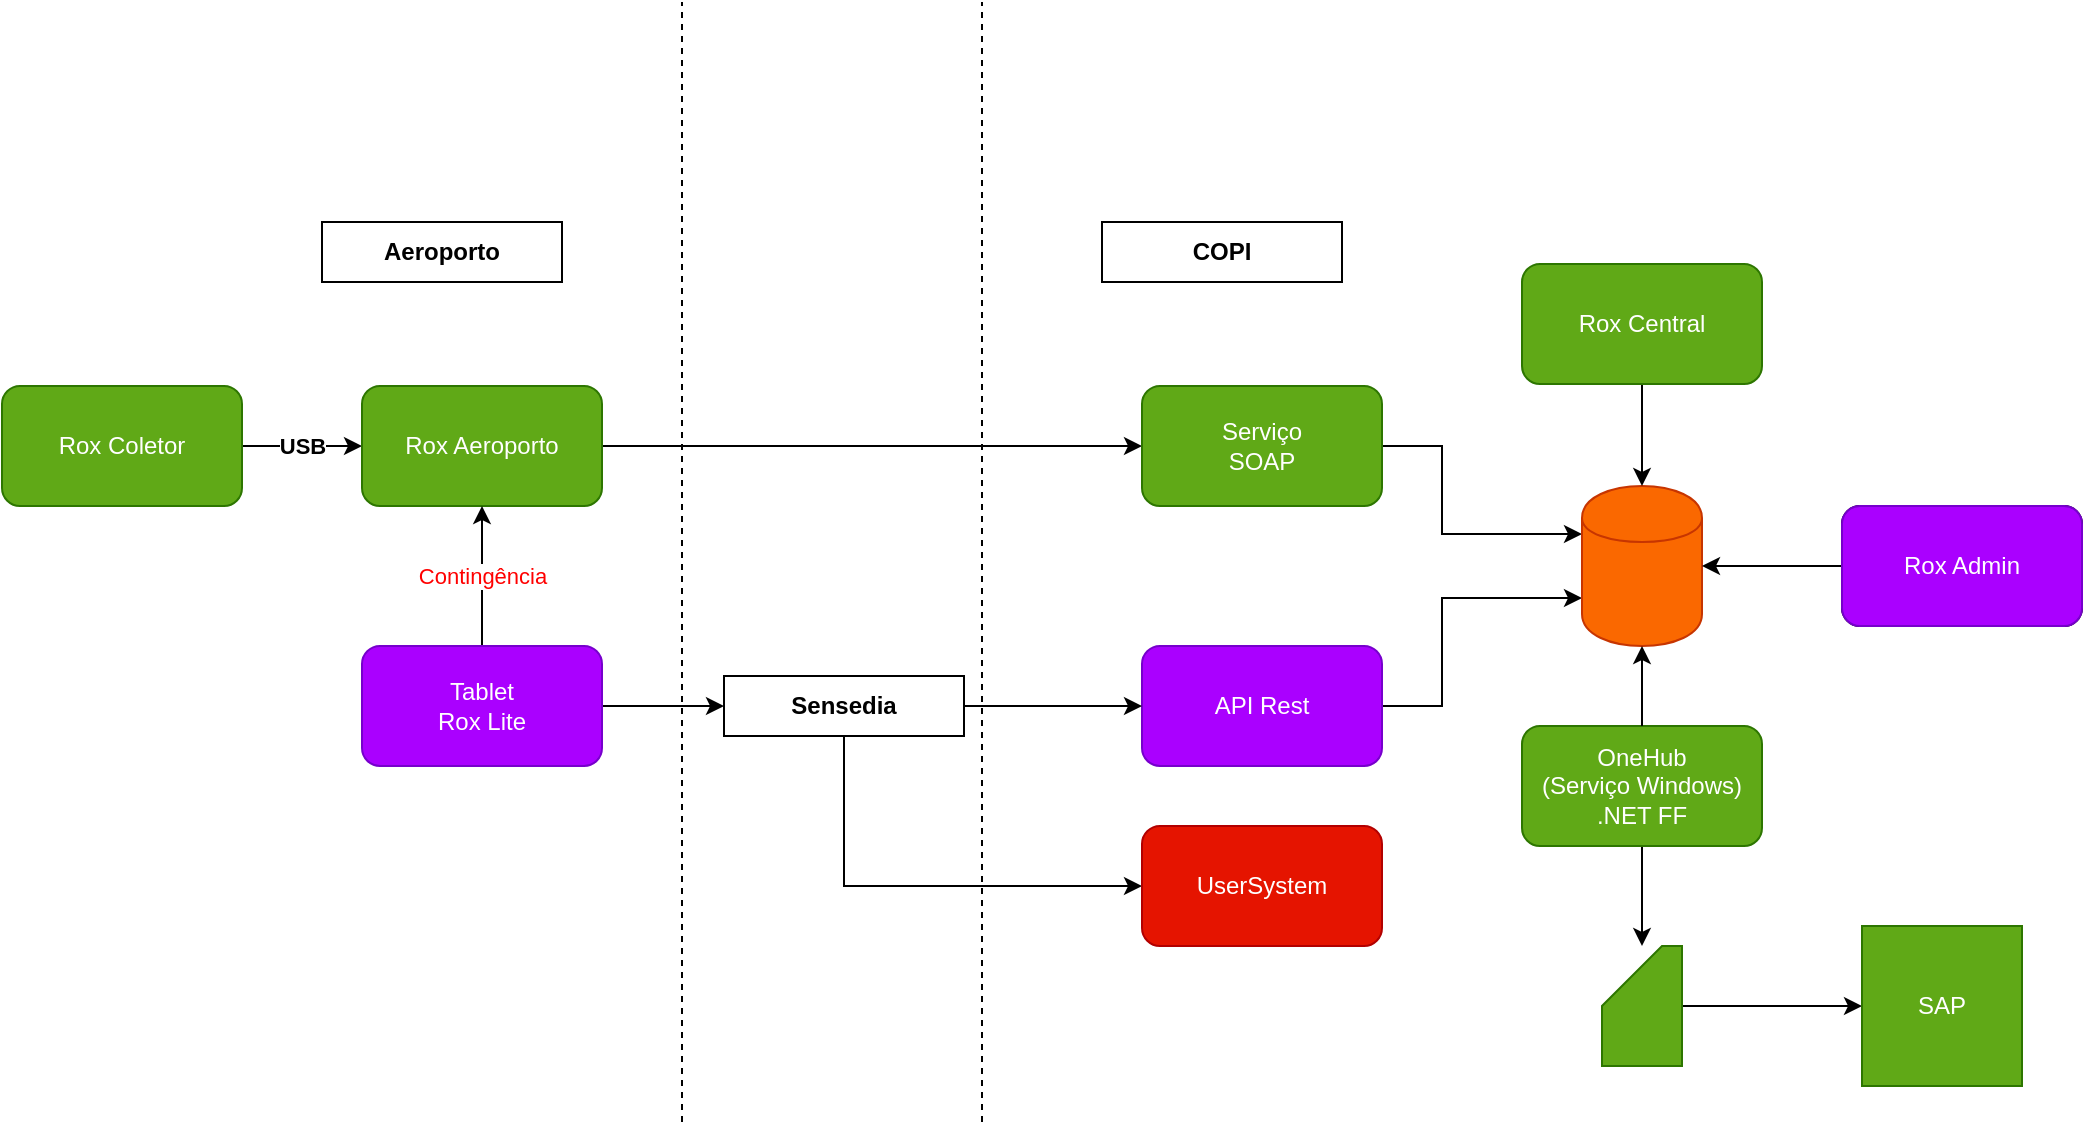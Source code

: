 <mxfile version="12.8.5" type="github" pages="4">
  <diagram id="HBN-gLy4DGY5trg6NG9f" name="COPI">
    <mxGraphModel dx="1108" dy="482" grid="1" gridSize="10" guides="1" tooltips="1" connect="1" arrows="1" fold="1" page="1" pageScale="1" pageWidth="827" pageHeight="1169" math="0" shadow="0">
      <root>
        <mxCell id="0" />
        <mxCell id="1" parent="0" />
        <mxCell id="v2nDp1qGAFyS5jZNKSWQ-3" value="USB" style="edgeStyle=orthogonalEdgeStyle;rounded=0;orthogonalLoop=1;jettySize=auto;html=1;entryX=0;entryY=0.5;entryDx=0;entryDy=0;fontStyle=1" parent="1" source="v2nDp1qGAFyS5jZNKSWQ-1" target="v2nDp1qGAFyS5jZNKSWQ-2" edge="1">
          <mxGeometry relative="1" as="geometry" />
        </mxCell>
        <mxCell id="v2nDp1qGAFyS5jZNKSWQ-1" value="Rox Coletor" style="rounded=1;whiteSpace=wrap;html=1;fillColor=#60a917;strokeColor=#2D7600;fontColor=#ffffff;" parent="1" vertex="1">
          <mxGeometry y="192" width="120" height="60" as="geometry" />
        </mxCell>
        <mxCell id="v2nDp1qGAFyS5jZNKSWQ-9" value="" style="edgeStyle=orthogonalEdgeStyle;rounded=0;orthogonalLoop=1;jettySize=auto;html=1;" parent="1" source="v2nDp1qGAFyS5jZNKSWQ-2" target="v2nDp1qGAFyS5jZNKSWQ-8" edge="1">
          <mxGeometry relative="1" as="geometry" />
        </mxCell>
        <mxCell id="v2nDp1qGAFyS5jZNKSWQ-2" value="Rox Aeroporto" style="rounded=1;whiteSpace=wrap;html=1;fillColor=#60a917;strokeColor=#2D7600;fontColor=#ffffff;" parent="1" vertex="1">
          <mxGeometry x="180" y="192" width="120" height="60" as="geometry" />
        </mxCell>
        <mxCell id="v2nDp1qGAFyS5jZNKSWQ-11" style="edgeStyle=orthogonalEdgeStyle;rounded=0;orthogonalLoop=1;jettySize=auto;html=1;entryX=0;entryY=0.3;entryDx=0;entryDy=0;" parent="1" source="v2nDp1qGAFyS5jZNKSWQ-8" target="v2nDp1qGAFyS5jZNKSWQ-10" edge="1">
          <mxGeometry relative="1" as="geometry">
            <Array as="points">
              <mxPoint x="720" y="222" />
              <mxPoint x="720" y="266" />
            </Array>
          </mxGeometry>
        </mxCell>
        <mxCell id="v2nDp1qGAFyS5jZNKSWQ-8" value="Serviço&lt;br&gt;SOAP" style="rounded=1;whiteSpace=wrap;html=1;fillColor=#60a917;strokeColor=#2D7600;fontColor=#ffffff;" parent="1" vertex="1">
          <mxGeometry x="570" y="192" width="120" height="60" as="geometry" />
        </mxCell>
        <mxCell id="v2nDp1qGAFyS5jZNKSWQ-5" value="&lt;font color=&quot;#ff0000&quot;&gt;Contingência&lt;/font&gt;" style="edgeStyle=orthogonalEdgeStyle;rounded=0;orthogonalLoop=1;jettySize=auto;html=1;entryX=0.5;entryY=1;entryDx=0;entryDy=0;exitX=0.5;exitY=0;exitDx=0;exitDy=0;" parent="1" source="y1wxd6aXt31F7q9Q3xNm-4" target="v2nDp1qGAFyS5jZNKSWQ-2" edge="1">
          <mxGeometry relative="1" as="geometry">
            <mxPoint x="130.067" y="322" as="sourcePoint" />
          </mxGeometry>
        </mxCell>
        <mxCell id="v2nDp1qGAFyS5jZNKSWQ-12" style="edgeStyle=orthogonalEdgeStyle;rounded=0;orthogonalLoop=1;jettySize=auto;html=1;entryX=0;entryY=0.7;entryDx=0;entryDy=0;" parent="1" source="v2nDp1qGAFyS5jZNKSWQ-6" target="v2nDp1qGAFyS5jZNKSWQ-10" edge="1">
          <mxGeometry relative="1" as="geometry">
            <Array as="points">
              <mxPoint x="720" y="352" />
              <mxPoint x="720" y="298" />
            </Array>
          </mxGeometry>
        </mxCell>
        <mxCell id="v2nDp1qGAFyS5jZNKSWQ-6" value="API Rest" style="rounded=1;whiteSpace=wrap;html=1;fillColor=#aa00ff;strokeColor=#7700CC;fontColor=#ffffff;" parent="1" vertex="1">
          <mxGeometry x="570" y="322" width="120" height="60" as="geometry" />
        </mxCell>
        <mxCell id="v2nDp1qGAFyS5jZNKSWQ-10" value="" style="shape=cylinder;whiteSpace=wrap;html=1;boundedLbl=1;backgroundOutline=1;fillColor=#fa6800;strokeColor=#C73500;fontColor=#ffffff;" parent="1" vertex="1">
          <mxGeometry x="790" y="242" width="60" height="80" as="geometry" />
        </mxCell>
        <mxCell id="v2nDp1qGAFyS5jZNKSWQ-13" value="" style="endArrow=none;dashed=1;html=1;" parent="1" edge="1">
          <mxGeometry width="50" height="50" relative="1" as="geometry">
            <mxPoint x="340" y="560" as="sourcePoint" />
            <mxPoint x="340" as="targetPoint" />
          </mxGeometry>
        </mxCell>
        <mxCell id="v2nDp1qGAFyS5jZNKSWQ-15" style="edgeStyle=orthogonalEdgeStyle;rounded=0;orthogonalLoop=1;jettySize=auto;html=1;entryX=0.5;entryY=0;entryDx=0;entryDy=0;" parent="1" source="v2nDp1qGAFyS5jZNKSWQ-14" target="v2nDp1qGAFyS5jZNKSWQ-10" edge="1">
          <mxGeometry relative="1" as="geometry" />
        </mxCell>
        <mxCell id="v2nDp1qGAFyS5jZNKSWQ-14" value="Rox Central" style="rounded=1;whiteSpace=wrap;html=1;fillColor=#60a917;strokeColor=#2D7600;fontColor=#ffffff;" parent="1" vertex="1">
          <mxGeometry x="760" y="131" width="120" height="60" as="geometry" />
        </mxCell>
        <mxCell id="v2nDp1qGAFyS5jZNKSWQ-17" style="edgeStyle=orthogonalEdgeStyle;rounded=0;orthogonalLoop=1;jettySize=auto;html=1;entryX=1;entryY=0.5;entryDx=0;entryDy=0;" parent="1" source="v2nDp1qGAFyS5jZNKSWQ-16" target="v2nDp1qGAFyS5jZNKSWQ-10" edge="1">
          <mxGeometry relative="1" as="geometry" />
        </mxCell>
        <mxCell id="v2nDp1qGAFyS5jZNKSWQ-16" value="Rox Admin" style="rounded=1;whiteSpace=wrap;html=1;" parent="1" vertex="1">
          <mxGeometry x="920" y="252" width="120" height="60" as="geometry" />
        </mxCell>
        <mxCell id="v2nDp1qGAFyS5jZNKSWQ-21" style="edgeStyle=orthogonalEdgeStyle;rounded=0;orthogonalLoop=1;jettySize=auto;html=1;" parent="1" source="v2nDp1qGAFyS5jZNKSWQ-18" target="v2nDp1qGAFyS5jZNKSWQ-20" edge="1">
          <mxGeometry relative="1" as="geometry" />
        </mxCell>
        <mxCell id="v2nDp1qGAFyS5jZNKSWQ-18" value="OneHub&lt;br&gt;(Serviço Windows)&lt;br&gt;.NET FF" style="rounded=1;whiteSpace=wrap;html=1;fillColor=#60a917;strokeColor=#2D7600;fontColor=#ffffff;" parent="1" vertex="1">
          <mxGeometry x="760" y="362" width="120" height="60" as="geometry" />
        </mxCell>
        <mxCell id="v2nDp1qGAFyS5jZNKSWQ-19" value="" style="endArrow=classic;html=1;exitX=0.5;exitY=0;exitDx=0;exitDy=0;" parent="1" source="v2nDp1qGAFyS5jZNKSWQ-18" target="v2nDp1qGAFyS5jZNKSWQ-10" edge="1">
          <mxGeometry width="50" height="50" relative="1" as="geometry">
            <mxPoint x="720" y="312" as="sourcePoint" />
            <mxPoint x="770" y="262" as="targetPoint" />
          </mxGeometry>
        </mxCell>
        <mxCell id="v2nDp1qGAFyS5jZNKSWQ-23" style="edgeStyle=orthogonalEdgeStyle;rounded=0;orthogonalLoop=1;jettySize=auto;html=1;entryX=0;entryY=0.5;entryDx=0;entryDy=0;" parent="1" source="v2nDp1qGAFyS5jZNKSWQ-20" target="v2nDp1qGAFyS5jZNKSWQ-22" edge="1">
          <mxGeometry relative="1" as="geometry" />
        </mxCell>
        <mxCell id="v2nDp1qGAFyS5jZNKSWQ-20" value="" style="shape=card;whiteSpace=wrap;html=1;fillColor=#60a917;strokeColor=#2D7600;fontColor=#ffffff;" parent="1" vertex="1">
          <mxGeometry x="800" y="472" width="40" height="60" as="geometry" />
        </mxCell>
        <mxCell id="v2nDp1qGAFyS5jZNKSWQ-22" value="SAP" style="whiteSpace=wrap;html=1;aspect=fixed;fillColor=#60a917;strokeColor=#2D7600;fontColor=#ffffff;" parent="1" vertex="1">
          <mxGeometry x="930" y="462" width="80" height="80" as="geometry" />
        </mxCell>
        <mxCell id="v2nDp1qGAFyS5jZNKSWQ-24" value="Rox Admin" style="rounded=1;whiteSpace=wrap;html=1;fillColor=#aa00ff;strokeColor=#7700CC;fontColor=#ffffff;" parent="1" vertex="1">
          <mxGeometry x="920" y="252" width="120" height="60" as="geometry" />
        </mxCell>
        <mxCell id="y1wxd6aXt31F7q9Q3xNm-2" value="COPI" style="rounded=0;whiteSpace=wrap;html=1;fontStyle=1" vertex="1" parent="1">
          <mxGeometry x="550" y="110" width="120" height="30" as="geometry" />
        </mxCell>
        <mxCell id="y1wxd6aXt31F7q9Q3xNm-3" value="Aeroporto" style="rounded=0;whiteSpace=wrap;html=1;fontStyle=1" vertex="1" parent="1">
          <mxGeometry x="160" y="110" width="120" height="30" as="geometry" />
        </mxCell>
        <mxCell id="y1wxd6aXt31F7q9Q3xNm-11" style="edgeStyle=orthogonalEdgeStyle;rounded=0;orthogonalLoop=1;jettySize=auto;html=1;" edge="1" parent="1" source="y1wxd6aXt31F7q9Q3xNm-4" target="y1wxd6aXt31F7q9Q3xNm-10">
          <mxGeometry relative="1" as="geometry" />
        </mxCell>
        <mxCell id="y1wxd6aXt31F7q9Q3xNm-4" value="Tablet&lt;br&gt;Rox Lite" style="rounded=1;whiteSpace=wrap;html=1;fillColor=#aa00ff;strokeColor=#7700CC;fontColor=#ffffff;" vertex="1" parent="1">
          <mxGeometry x="180" y="322" width="120" height="60" as="geometry" />
        </mxCell>
        <mxCell id="y1wxd6aXt31F7q9Q3xNm-9" value="" style="endArrow=none;dashed=1;html=1;" edge="1" parent="1">
          <mxGeometry width="50" height="50" relative="1" as="geometry">
            <mxPoint x="490" y="560" as="sourcePoint" />
            <mxPoint x="490" as="targetPoint" />
          </mxGeometry>
        </mxCell>
        <mxCell id="y1wxd6aXt31F7q9Q3xNm-12" style="edgeStyle=orthogonalEdgeStyle;rounded=0;orthogonalLoop=1;jettySize=auto;html=1;entryX=0;entryY=0.5;entryDx=0;entryDy=0;" edge="1" parent="1" source="y1wxd6aXt31F7q9Q3xNm-10" target="v2nDp1qGAFyS5jZNKSWQ-6">
          <mxGeometry relative="1" as="geometry" />
        </mxCell>
        <mxCell id="y1wxd6aXt31F7q9Q3xNm-14" style="edgeStyle=orthogonalEdgeStyle;rounded=0;orthogonalLoop=1;jettySize=auto;html=1;entryX=0;entryY=0.5;entryDx=0;entryDy=0;" edge="1" parent="1" source="y1wxd6aXt31F7q9Q3xNm-10" target="y1wxd6aXt31F7q9Q3xNm-13">
          <mxGeometry relative="1" as="geometry">
            <Array as="points">
              <mxPoint x="421" y="442" />
            </Array>
          </mxGeometry>
        </mxCell>
        <mxCell id="y1wxd6aXt31F7q9Q3xNm-10" value="Sensedia" style="rounded=0;whiteSpace=wrap;html=1;fontStyle=1" vertex="1" parent="1">
          <mxGeometry x="361" y="337" width="120" height="30" as="geometry" />
        </mxCell>
        <mxCell id="y1wxd6aXt31F7q9Q3xNm-13" value="UserSystem" style="rounded=1;whiteSpace=wrap;html=1;fillColor=#e51400;strokeColor=#B20000;fontColor=#ffffff;" vertex="1" parent="1">
          <mxGeometry x="570" y="412" width="120" height="60" as="geometry" />
        </mxCell>
      </root>
    </mxGraphModel>
  </diagram>
  <diagram id="IwQM_FUNT7c5y4yHUYGq" name="CLOUD">
    <mxGraphModel dx="1477" dy="643" grid="1" gridSize="10" guides="1" tooltips="1" connect="1" arrows="1" fold="1" page="1" pageScale="1" pageWidth="827" pageHeight="1169" math="0" shadow="0">
      <root>
        <mxCell id="tuHnQVB9gb893S6giRtR-0" />
        <mxCell id="tuHnQVB9gb893S6giRtR-1" parent="tuHnQVB9gb893S6giRtR-0" />
        <mxCell id="_k9G54wZYiWm9NZnMrjr-6" value="" style="edgeStyle=orthogonalEdgeStyle;rounded=0;orthogonalLoop=1;jettySize=auto;html=1;" edge="1" parent="tuHnQVB9gb893S6giRtR-1" source="_k9G54wZYiWm9NZnMrjr-0" target="_k9G54wZYiWm9NZnMrjr-3">
          <mxGeometry relative="1" as="geometry" />
        </mxCell>
        <mxCell id="_k9G54wZYiWm9NZnMrjr-0" value="Sensedia" style="rounded=0;whiteSpace=wrap;html=1;rotation=-90;fillColor=#aa00ff;strokeColor=#7700CC;fontColor=#ffffff;" vertex="1" parent="tuHnQVB9gb893S6giRtR-1">
          <mxGeometry x="6" y="230.38" width="232.5" height="60" as="geometry" />
        </mxCell>
        <mxCell id="_k9G54wZYiWm9NZnMrjr-22" style="edgeStyle=orthogonalEdgeStyle;rounded=0;orthogonalLoop=1;jettySize=auto;html=1;entryX=0;entryY=0.5;entryDx=0;entryDy=0;" edge="1" parent="tuHnQVB9gb893S6giRtR-1" source="_k9G54wZYiWm9NZnMrjr-3" target="_k9G54wZYiWm9NZnMrjr-9">
          <mxGeometry relative="1" as="geometry" />
        </mxCell>
        <mxCell id="_k9G54wZYiWm9NZnMrjr-23" style="edgeStyle=orthogonalEdgeStyle;rounded=0;orthogonalLoop=1;jettySize=auto;html=1;" edge="1" parent="tuHnQVB9gb893S6giRtR-1" source="_k9G54wZYiWm9NZnMrjr-3" target="_k9G54wZYiWm9NZnMrjr-11">
          <mxGeometry relative="1" as="geometry" />
        </mxCell>
        <mxCell id="_k9G54wZYiWm9NZnMrjr-24" style="edgeStyle=orthogonalEdgeStyle;rounded=0;orthogonalLoop=1;jettySize=auto;html=1;exitX=0.5;exitY=1;exitDx=0;exitDy=0;" edge="1" parent="tuHnQVB9gb893S6giRtR-1" source="_k9G54wZYiWm9NZnMrjr-3" target="_k9G54wZYiWm9NZnMrjr-7">
          <mxGeometry relative="1" as="geometry" />
        </mxCell>
        <mxCell id="_k9G54wZYiWm9NZnMrjr-25" style="edgeStyle=orthogonalEdgeStyle;rounded=0;orthogonalLoop=1;jettySize=auto;html=1;" edge="1" parent="tuHnQVB9gb893S6giRtR-1" source="_k9G54wZYiWm9NZnMrjr-3" target="_k9G54wZYiWm9NZnMrjr-13">
          <mxGeometry relative="1" as="geometry" />
        </mxCell>
        <mxCell id="_k9G54wZYiWm9NZnMrjr-3" value="Frontdoor" style="rounded=0;whiteSpace=wrap;html=1;rotation=-90;fillColor=#0050ef;strokeColor=#001DBC;fontColor=#ffffff;" vertex="1" parent="tuHnQVB9gb893S6giRtR-1">
          <mxGeometry x="59.13" y="230.38" width="356.25" height="60" as="geometry" />
        </mxCell>
        <mxCell id="_k9G54wZYiWm9NZnMrjr-16" style="edgeStyle=orthogonalEdgeStyle;rounded=0;orthogonalLoop=1;jettySize=auto;html=1;" edge="1" parent="tuHnQVB9gb893S6giRtR-1" source="_k9G54wZYiWm9NZnMrjr-7" target="_k9G54wZYiWm9NZnMrjr-15">
          <mxGeometry relative="1" as="geometry" />
        </mxCell>
        <mxCell id="_k9G54wZYiWm9NZnMrjr-7" value="Rox SOAP&lt;br&gt;&lt;br&gt;.NET FF" style="rounded=1;whiteSpace=wrap;html=1;fillColor=#60a917;strokeColor=#2D7600;fontColor=#ffffff;" vertex="1" parent="tuHnQVB9gb893S6giRtR-1">
          <mxGeometry x="347.25" y="80" width="120" height="60" as="geometry" />
        </mxCell>
        <mxCell id="_k9G54wZYiWm9NZnMrjr-8" value="Web APP" style="text;html=1;strokeColor=none;fillColor=none;align=center;verticalAlign=middle;whiteSpace=wrap;rounded=0;" vertex="1" parent="tuHnQVB9gb893S6giRtR-1">
          <mxGeometry x="347.25" y="60" width="70" height="20" as="geometry" />
        </mxCell>
        <mxCell id="_k9G54wZYiWm9NZnMrjr-17" style="edgeStyle=orthogonalEdgeStyle;rounded=0;orthogonalLoop=1;jettySize=auto;html=1;entryX=0;entryY=0.3;entryDx=0;entryDy=0;" edge="1" parent="tuHnQVB9gb893S6giRtR-1" source="_k9G54wZYiWm9NZnMrjr-9" target="_k9G54wZYiWm9NZnMrjr-15">
          <mxGeometry relative="1" as="geometry" />
        </mxCell>
        <mxCell id="_k9G54wZYiWm9NZnMrjr-9" value="Rox API Rest&lt;br&gt;&lt;br&gt;.NET Core" style="rounded=1;whiteSpace=wrap;html=1;fillColor=#aa00ff;strokeColor=#7700CC;fontColor=#ffffff;" vertex="1" parent="tuHnQVB9gb893S6giRtR-1">
          <mxGeometry x="347.25" y="180" width="120" height="60" as="geometry" />
        </mxCell>
        <mxCell id="_k9G54wZYiWm9NZnMrjr-10" value="Web APP" style="text;html=1;strokeColor=none;fillColor=none;align=center;verticalAlign=middle;whiteSpace=wrap;rounded=0;" vertex="1" parent="tuHnQVB9gb893S6giRtR-1">
          <mxGeometry x="347.25" y="160" width="70" height="20" as="geometry" />
        </mxCell>
        <mxCell id="_k9G54wZYiWm9NZnMrjr-18" style="edgeStyle=orthogonalEdgeStyle;rounded=0;orthogonalLoop=1;jettySize=auto;html=1;entryX=0;entryY=0.7;entryDx=0;entryDy=0;" edge="1" parent="tuHnQVB9gb893S6giRtR-1" source="_k9G54wZYiWm9NZnMrjr-11" target="_k9G54wZYiWm9NZnMrjr-15">
          <mxGeometry relative="1" as="geometry" />
        </mxCell>
        <mxCell id="_k9G54wZYiWm9NZnMrjr-11" value="Rox Central Site&lt;br&gt;&lt;br&gt;.NET FF" style="rounded=1;whiteSpace=wrap;html=1;fillColor=#60a917;strokeColor=#2D7600;fontColor=#ffffff;" vertex="1" parent="tuHnQVB9gb893S6giRtR-1">
          <mxGeometry x="347.25" y="280" width="120" height="60" as="geometry" />
        </mxCell>
        <mxCell id="_k9G54wZYiWm9NZnMrjr-12" value="Web APP" style="text;html=1;strokeColor=none;fillColor=none;align=center;verticalAlign=middle;whiteSpace=wrap;rounded=0;" vertex="1" parent="tuHnQVB9gb893S6giRtR-1">
          <mxGeometry x="347.25" y="260" width="70" height="20" as="geometry" />
        </mxCell>
        <mxCell id="_k9G54wZYiWm9NZnMrjr-19" style="edgeStyle=orthogonalEdgeStyle;rounded=0;orthogonalLoop=1;jettySize=auto;html=1;entryX=0.5;entryY=1;entryDx=0;entryDy=0;" edge="1" parent="tuHnQVB9gb893S6giRtR-1" source="_k9G54wZYiWm9NZnMrjr-13" target="_k9G54wZYiWm9NZnMrjr-15">
          <mxGeometry relative="1" as="geometry" />
        </mxCell>
        <mxCell id="_k9G54wZYiWm9NZnMrjr-13" value="Rox Lite Site&lt;br&gt;&lt;br&gt;.NET Core" style="rounded=1;whiteSpace=wrap;html=1;fillColor=#aa00ff;strokeColor=#7700CC;fontColor=#ffffff;" vertex="1" parent="tuHnQVB9gb893S6giRtR-1">
          <mxGeometry x="347.25" y="380" width="120" height="60" as="geometry" />
        </mxCell>
        <mxCell id="_k9G54wZYiWm9NZnMrjr-14" value="Web APP" style="text;html=1;strokeColor=none;fillColor=none;align=center;verticalAlign=middle;whiteSpace=wrap;rounded=0;" vertex="1" parent="tuHnQVB9gb893S6giRtR-1">
          <mxGeometry x="347.25" y="360" width="70" height="20" as="geometry" />
        </mxCell>
        <mxCell id="_k9G54wZYiWm9NZnMrjr-15" value="ROX&lt;br&gt;SQL&lt;br&gt;2008" style="shape=cylinder;whiteSpace=wrap;html=1;boundedLbl=1;backgroundOutline=1;fillColor=#60a917;strokeColor=#2D7600;fontColor=#ffffff;" vertex="1" parent="tuHnQVB9gb893S6giRtR-1">
          <mxGeometry x="577.25" y="220" width="60" height="80" as="geometry" />
        </mxCell>
        <mxCell id="_k9G54wZYiWm9NZnMrjr-28" style="edgeStyle=orthogonalEdgeStyle;rounded=0;orthogonalLoop=1;jettySize=auto;html=1;entryX=0.85;entryY=0.05;entryDx=0;entryDy=0;entryPerimeter=0;" edge="1" parent="tuHnQVB9gb893S6giRtR-1" source="_k9G54wZYiWm9NZnMrjr-26" target="_k9G54wZYiWm9NZnMrjr-15">
          <mxGeometry relative="1" as="geometry" />
        </mxCell>
        <mxCell id="_k9G54wZYiWm9NZnMrjr-31" value="MAP" style="edgeStyle=orthogonalEdgeStyle;rounded=0;orthogonalLoop=1;jettySize=auto;html=1;entryX=1;entryY=0.5;entryDx=0;entryDy=0;exitX=1;exitY=0.5;exitDx=0;exitDy=0;" edge="1" parent="tuHnQVB9gb893S6giRtR-1" source="_k9G54wZYiWm9NZnMrjr-26" target="_k9G54wZYiWm9NZnMrjr-29">
          <mxGeometry relative="1" as="geometry" />
        </mxCell>
        <mxCell id="_k9G54wZYiWm9NZnMrjr-26" value="OneHub&lt;br&gt;&lt;br&gt;.NET FF" style="rounded=1;whiteSpace=wrap;html=1;fillColor=#60a917;strokeColor=#2D7600;fontColor=#ffffff;" vertex="1" parent="tuHnQVB9gb893S6giRtR-1">
          <mxGeometry x="666" y="80" width="120" height="60" as="geometry" />
        </mxCell>
        <mxCell id="_k9G54wZYiWm9NZnMrjr-27" value="VM W. Core ou Az. Actions" style="text;html=1;strokeColor=none;fillColor=none;align=center;verticalAlign=middle;whiteSpace=wrap;rounded=0;" vertex="1" parent="tuHnQVB9gb893S6giRtR-1">
          <mxGeometry x="651" y="60" width="150" height="20" as="geometry" />
        </mxCell>
        <mxCell id="_k9G54wZYiWm9NZnMrjr-29" value="Rox FS" style="rounded=1;whiteSpace=wrap;html=1;fillColor=#0050ef;strokeColor=#001DBC;fontColor=#ffffff;" vertex="1" parent="tuHnQVB9gb893S6giRtR-1">
          <mxGeometry x="666" y="310.38" width="120" height="60" as="geometry" />
        </mxCell>
        <mxCell id="_k9G54wZYiWm9NZnMrjr-30" value="Storage Account" style="text;html=1;strokeColor=none;fillColor=none;align=center;verticalAlign=middle;whiteSpace=wrap;rounded=0;" vertex="1" parent="tuHnQVB9gb893S6giRtR-1">
          <mxGeometry x="666" y="290.38" width="100" height="20" as="geometry" />
        </mxCell>
        <mxCell id="_k9G54wZYiWm9NZnMrjr-32" value="SHARED" style="rounded=0;whiteSpace=wrap;html=1;fillColor=#0050ef;strokeColor=#001DBC;fontColor=#ffffff;" vertex="1" parent="tuHnQVB9gb893S6giRtR-1">
          <mxGeometry x="666" y="370" width="120" height="20" as="geometry" />
        </mxCell>
        <mxCell id="fZ_F5Lr8PSrONS3gt1I7-1" value="SAP" style="rounded=1;whiteSpace=wrap;html=1;fillColor=#60a917;strokeColor=#2D7600;fontColor=#ffffff;" vertex="1" parent="tuHnQVB9gb893S6giRtR-1">
          <mxGeometry x="666" y="530" width="120" height="30" as="geometry" />
        </mxCell>
        <mxCell id="fZ_F5Lr8PSrONS3gt1I7-3" style="edgeStyle=orthogonalEdgeStyle;rounded=0;orthogonalLoop=1;jettySize=auto;html=1;exitX=0.5;exitY=0;exitDx=0;exitDy=0;" edge="1" parent="tuHnQVB9gb893S6giRtR-1" source="fZ_F5Lr8PSrONS3gt1I7-2" target="_k9G54wZYiWm9NZnMrjr-32">
          <mxGeometry relative="1" as="geometry" />
        </mxCell>
        <mxCell id="fZ_F5Lr8PSrONS3gt1I7-2" value="UC4" style="rounded=1;whiteSpace=wrap;html=1;fillColor=#60a917;strokeColor=#2D7600;fontColor=#ffffff;" vertex="1" parent="tuHnQVB9gb893S6giRtR-1">
          <mxGeometry x="666" y="480" width="120" height="30" as="geometry" />
        </mxCell>
      </root>
    </mxGraphModel>
  </diagram>
  <diagram id="_Hclaf0oLwKqQViJOYtt" name="TERMINAL AC">
    <mxGraphModel dx="868" dy="482" grid="1" gridSize="10" guides="1" tooltips="1" connect="1" arrows="1" fold="1" page="1" pageScale="1" pageWidth="827" pageHeight="1169" math="0" shadow="0">
      <root>
        <mxCell id="RHMC0rWAcQWOmqNJ4Fxt-0" />
        <mxCell id="RHMC0rWAcQWOmqNJ4Fxt-1" parent="RHMC0rWAcQWOmqNJ4Fxt-0" />
        <mxCell id="RHMC0rWAcQWOmqNJ4Fxt-2" value="Desktop" style="rounded=1;whiteSpace=wrap;html=1;fillColor=#60a917;strokeColor=#2D7600;fontColor=#ffffff;" vertex="1" parent="RHMC0rWAcQWOmqNJ4Fxt-1">
          <mxGeometry x="540" y="310" width="120" height="60" as="geometry" />
        </mxCell>
        <mxCell id="0GLOeuJXUZxcOMfZMyzu-8" value="" style="edgeStyle=orthogonalEdgeStyle;rounded=0;orthogonalLoop=1;jettySize=auto;html=1;" edge="1" parent="RHMC0rWAcQWOmqNJ4Fxt-1" source="RHMC0rWAcQWOmqNJ4Fxt-10" target="0GLOeuJXUZxcOMfZMyzu-7">
          <mxGeometry relative="1" as="geometry" />
        </mxCell>
        <mxCell id="RHMC0rWAcQWOmqNJ4Fxt-10" value="Switch Corporativo" style="rounded=1;whiteSpace=wrap;html=1;fillColor=#aa00ff;strokeColor=#7700CC;fontColor=#ffffff;" vertex="1" parent="RHMC0rWAcQWOmqNJ4Fxt-1">
          <mxGeometry x="310" y="250" width="120" height="50" as="geometry" />
        </mxCell>
        <mxCell id="0GLOeuJXUZxcOMfZMyzu-10" style="edgeStyle=orthogonalEdgeStyle;rounded=0;orthogonalLoop=1;jettySize=auto;html=1;entryX=0.5;entryY=1;entryDx=0;entryDy=0;" edge="1" parent="RHMC0rWAcQWOmqNJ4Fxt-1" source="0GLOeuJXUZxcOMfZMyzu-7" target="0GLOeuJXUZxcOMfZMyzu-9">
          <mxGeometry relative="1" as="geometry">
            <Array as="points">
              <mxPoint x="90" y="275" />
            </Array>
          </mxGeometry>
        </mxCell>
        <mxCell id="0GLOeuJXUZxcOMfZMyzu-7" value="COPI" style="rounded=1;whiteSpace=wrap;html=1;fillColor=#aa00ff;strokeColor=#7700CC;fontColor=#ffffff;" vertex="1" parent="RHMC0rWAcQWOmqNJ4Fxt-1">
          <mxGeometry x="110" y="250" width="120" height="50" as="geometry" />
        </mxCell>
        <mxCell id="RHMC0rWAcQWOmqNJ4Fxt-4" value="Switch Info1" style="rounded=1;whiteSpace=wrap;html=1;fillColor=#d80073;strokeColor=#A50040;fontColor=#ffffff;" vertex="1" parent="RHMC0rWAcQWOmqNJ4Fxt-1">
          <mxGeometry x="310" y="90" width="120" height="60" as="geometry" />
        </mxCell>
        <mxCell id="RHMC0rWAcQWOmqNJ4Fxt-12" value="Switch Info2" style="rounded=1;whiteSpace=wrap;html=1;fillColor=#d80073;strokeColor=#A50040;fontColor=#ffffff;" vertex="1" parent="RHMC0rWAcQWOmqNJ4Fxt-1">
          <mxGeometry x="510" y="150" width="120" height="60" as="geometry" />
        </mxCell>
        <mxCell id="0GLOeuJXUZxcOMfZMyzu-3" value="" style="endArrow=classic;startArrow=classic;html=1;entryX=0.5;entryY=1;entryDx=0;entryDy=0;exitX=0.5;exitY=0;exitDx=0;exitDy=0;" edge="1" parent="RHMC0rWAcQWOmqNJ4Fxt-1" source="RHMC0rWAcQWOmqNJ4Fxt-10" target="RHMC0rWAcQWOmqNJ4Fxt-4">
          <mxGeometry width="50" height="50" relative="1" as="geometry">
            <mxPoint x="340" y="230" as="sourcePoint" />
            <mxPoint x="390" y="180" as="targetPoint" />
          </mxGeometry>
        </mxCell>
        <mxCell id="0GLOeuJXUZxcOMfZMyzu-4" value="" style="endArrow=classic;startArrow=classic;html=1;entryX=0.5;entryY=1;entryDx=0;entryDy=0;exitX=1;exitY=0.5;exitDx=0;exitDy=0;" edge="1" parent="RHMC0rWAcQWOmqNJ4Fxt-1" source="RHMC0rWAcQWOmqNJ4Fxt-10" target="RHMC0rWAcQWOmqNJ4Fxt-12">
          <mxGeometry width="50" height="50" relative="1" as="geometry">
            <mxPoint x="470" y="260" as="sourcePoint" />
            <mxPoint x="520" y="210" as="targetPoint" />
            <Array as="points">
              <mxPoint x="550" y="240" />
            </Array>
          </mxGeometry>
        </mxCell>
        <mxCell id="0GLOeuJXUZxcOMfZMyzu-6" value="" style="endArrow=classic;startArrow=classic;html=1;entryX=0;entryY=0.5;entryDx=0;entryDy=0;exitX=0.5;exitY=1;exitDx=0;exitDy=0;" edge="1" parent="RHMC0rWAcQWOmqNJ4Fxt-1" source="RHMC0rWAcQWOmqNJ4Fxt-10" target="RHMC0rWAcQWOmqNJ4Fxt-2">
          <mxGeometry width="50" height="50" relative="1" as="geometry">
            <mxPoint x="320" y="440" as="sourcePoint" />
            <mxPoint x="370" y="390" as="targetPoint" />
            <Array as="points">
              <mxPoint x="370" y="340" />
            </Array>
          </mxGeometry>
        </mxCell>
        <mxCell id="0GLOeuJXUZxcOMfZMyzu-9" value="Internet" style="ellipse;whiteSpace=wrap;html=1;" vertex="1" parent="RHMC0rWAcQWOmqNJ4Fxt-1">
          <mxGeometry x="50" y="90" width="80" height="80" as="geometry" />
        </mxCell>
        <mxCell id="0GLOeuJXUZxcOMfZMyzu-11" value="" style="endArrow=none;dashed=1;html=1;" edge="1" parent="RHMC0rWAcQWOmqNJ4Fxt-1">
          <mxGeometry width="50" height="50" relative="1" as="geometry">
            <mxPoint x="260" y="390" as="sourcePoint" />
            <mxPoint x="260" y="150" as="targetPoint" />
          </mxGeometry>
        </mxCell>
        <mxCell id="8t144jn2xqk_YHXHzn4z-2" style="edgeStyle=orthogonalEdgeStyle;rounded=0;orthogonalLoop=1;jettySize=auto;html=1;exitX=0.5;exitY=1;exitDx=0;exitDy=0;entryX=0.5;entryY=0;entryDx=0;entryDy=0;" edge="1" parent="RHMC0rWAcQWOmqNJ4Fxt-1" source="8t144jn2xqk_YHXHzn4z-0" target="RHMC0rWAcQWOmqNJ4Fxt-4">
          <mxGeometry relative="1" as="geometry" />
        </mxCell>
        <mxCell id="8t144jn2xqk_YHXHzn4z-8" style="edgeStyle=orthogonalEdgeStyle;rounded=0;orthogonalLoop=1;jettySize=auto;html=1;exitX=1;exitY=0.5;exitDx=0;exitDy=0;entryX=0;entryY=0.25;entryDx=0;entryDy=0;" edge="1" parent="RHMC0rWAcQWOmqNJ4Fxt-1" source="8t144jn2xqk_YHXHzn4z-0" target="RHMC0rWAcQWOmqNJ4Fxt-12">
          <mxGeometry relative="1" as="geometry" />
        </mxCell>
        <mxCell id="8t144jn2xqk_YHXHzn4z-0" value="HyperV1" style="rounded=0;whiteSpace=wrap;html=1;fillColor=#f5f5f5;strokeColor=#666666;fontColor=#333333;fontStyle=1" vertex="1" parent="RHMC0rWAcQWOmqNJ4Fxt-1">
          <mxGeometry x="310" y="10" width="120" height="30" as="geometry" />
        </mxCell>
        <mxCell id="8t144jn2xqk_YHXHzn4z-7" style="edgeStyle=orthogonalEdgeStyle;rounded=0;orthogonalLoop=1;jettySize=auto;html=1;exitX=0.25;exitY=1;exitDx=0;exitDy=0;entryX=1;entryY=0.5;entryDx=0;entryDy=0;" edge="1" parent="RHMC0rWAcQWOmqNJ4Fxt-1" source="8t144jn2xqk_YHXHzn4z-1" target="RHMC0rWAcQWOmqNJ4Fxt-4">
          <mxGeometry relative="1" as="geometry" />
        </mxCell>
        <mxCell id="8t144jn2xqk_YHXHzn4z-10" style="edgeStyle=orthogonalEdgeStyle;rounded=0;orthogonalLoop=1;jettySize=auto;html=1;exitX=0.5;exitY=1;exitDx=0;exitDy=0;entryX=0.5;entryY=0;entryDx=0;entryDy=0;" edge="1" parent="RHMC0rWAcQWOmqNJ4Fxt-1" source="8t144jn2xqk_YHXHzn4z-1" target="RHMC0rWAcQWOmqNJ4Fxt-12">
          <mxGeometry relative="1" as="geometry" />
        </mxCell>
        <mxCell id="8t144jn2xqk_YHXHzn4z-1" value="HyperV2" style="rounded=0;whiteSpace=wrap;html=1;fillColor=#f5f5f5;strokeColor=#666666;fontColor=#333333;fontStyle=1" vertex="1" parent="RHMC0rWAcQWOmqNJ4Fxt-1">
          <mxGeometry x="510" y="10" width="120" height="30" as="geometry" />
        </mxCell>
        <mxCell id="8t144jn2xqk_YHXHzn4z-12" value="" style="endArrow=classic;startArrow=classic;html=1;entryX=0.75;entryY=1;entryDx=0;entryDy=0;exitX=0;exitY=0.75;exitDx=0;exitDy=0;" edge="1" parent="RHMC0rWAcQWOmqNJ4Fxt-1" source="RHMC0rWAcQWOmqNJ4Fxt-12" target="RHMC0rWAcQWOmqNJ4Fxt-4">
          <mxGeometry width="50" height="50" relative="1" as="geometry">
            <mxPoint x="380" y="260" as="sourcePoint" />
            <mxPoint x="380" y="160" as="targetPoint" />
            <Array as="points">
              <mxPoint x="400" y="195" />
            </Array>
          </mxGeometry>
        </mxCell>
        <mxCell id="c5KSs4CyFaxpk74sQy4k-1" value="" style="endArrow=classic;html=1;strokeColor=#FF0000;" edge="1" parent="RHMC0rWAcQWOmqNJ4Fxt-1">
          <mxGeometry width="50" height="50" relative="1" as="geometry">
            <mxPoint x="580" y="410" as="sourcePoint" />
            <mxPoint x="20" y="220" as="targetPoint" />
            <Array as="points">
              <mxPoint x="20" y="410" />
            </Array>
          </mxGeometry>
        </mxCell>
      </root>
    </mxGraphModel>
  </diagram>
  <diagram name="TERMINAL DC" id="kl2H2rWRJi9BnGij2C6r">
    <mxGraphModel dx="1935" dy="482" grid="1" gridSize="10" guides="1" tooltips="1" connect="1" arrows="1" fold="1" page="1" pageScale="1" pageWidth="827" pageHeight="1169" math="0" shadow="0">
      <root>
        <mxCell id="3ridH7hZ-wgCiEHPCtQE-0" />
        <mxCell id="3ridH7hZ-wgCiEHPCtQE-1" parent="3ridH7hZ-wgCiEHPCtQE-0" />
        <mxCell id="5tJBa-48HLdfhVZw51lt-6" style="edgeStyle=orthogonalEdgeStyle;rounded=0;orthogonalLoop=1;jettySize=auto;html=1;entryX=0;entryY=0.5;entryDx=0;entryDy=0;strokeColor=#FF0000;" edge="1" parent="3ridH7hZ-wgCiEHPCtQE-1" source="5tJBa-48HLdfhVZw51lt-1" target="3ridH7hZ-wgCiEHPCtQE-4">
          <mxGeometry relative="1" as="geometry" />
        </mxCell>
        <mxCell id="5tJBa-48HLdfhVZw51lt-1" value="AZURE&lt;br&gt;SAPTAS (VM)" style="rounded=1;whiteSpace=wrap;html=1;fillColor=#0050ef;strokeColor=#001DBC;fontColor=#ffffff;" vertex="1" parent="3ridH7hZ-wgCiEHPCtQE-1">
          <mxGeometry x="70" y="5" width="120" height="50" as="geometry" />
        </mxCell>
        <mxCell id="3ridH7hZ-wgCiEHPCtQE-2" value="Modem3G" style="edgeStyle=orthogonalEdgeStyle;rounded=0;orthogonalLoop=1;jettySize=auto;html=1;exitX=1;exitY=0.5;exitDx=0;exitDy=0;fontStyle=1" edge="1" parent="3ridH7hZ-wgCiEHPCtQE-1" source="xlu7C3ANWqAqK8mgwMWz-0" target="3ridH7hZ-wgCiEHPCtQE-4">
          <mxGeometry relative="1" as="geometry">
            <mxPoint x="530" y="490" as="sourcePoint" />
          </mxGeometry>
        </mxCell>
        <mxCell id="3ridH7hZ-wgCiEHPCtQE-4" value="OneDrive" style="rounded=1;whiteSpace=wrap;html=1;fillColor=#6a00ff;strokeColor=#3700CC;fontColor=#ffffff;" vertex="1" parent="3ridH7hZ-wgCiEHPCtQE-1">
          <mxGeometry x="630" y="15" width="90" height="30" as="geometry" />
        </mxCell>
        <mxCell id="xlu7C3ANWqAqK8mgwMWz-19" style="edgeStyle=orthogonalEdgeStyle;rounded=0;orthogonalLoop=1;jettySize=auto;html=1;strokeColor=#FF0000;exitX=0.75;exitY=1;exitDx=0;exitDy=0;entryX=0.5;entryY=0;entryDx=0;entryDy=0;" edge="1" parent="3ridH7hZ-wgCiEHPCtQE-1" source="xlu7C3ANWqAqK8mgwMWz-6" target="xlu7C3ANWqAqK8mgwMWz-0">
          <mxGeometry relative="1" as="geometry">
            <mxPoint x="520" y="340" as="sourcePoint" />
            <mxPoint x="600" y="330" as="targetPoint" />
          </mxGeometry>
        </mxCell>
        <mxCell id="xlu7C3ANWqAqK8mgwMWz-0" value="Desktop" style="rounded=1;whiteSpace=wrap;html=1;fillColor=#60a917;strokeColor=#2D7600;fontColor=#ffffff;" vertex="1" parent="3ridH7hZ-wgCiEHPCtQE-1">
          <mxGeometry x="480" y="363" width="120" height="50" as="geometry" />
        </mxCell>
        <mxCell id="xlu7C3ANWqAqK8mgwMWz-20" style="edgeStyle=orthogonalEdgeStyle;rounded=0;orthogonalLoop=1;jettySize=auto;html=1;strokeColor=#FF0000;" edge="1" parent="3ridH7hZ-wgCiEHPCtQE-1" source="xlu7C3ANWqAqK8mgwMWz-2" target="xlu7C3ANWqAqK8mgwMWz-4">
          <mxGeometry relative="1" as="geometry">
            <Array as="points">
              <mxPoint x="220" y="375" />
              <mxPoint x="220" y="375" />
            </Array>
          </mxGeometry>
        </mxCell>
        <mxCell id="xlu7C3ANWqAqK8mgwMWz-2" value="Switch Corporativo" style="rounded=1;whiteSpace=wrap;html=1;fillColor=#e51400;strokeColor=#B20000;fontColor=#ffffff;" vertex="1" parent="3ridH7hZ-wgCiEHPCtQE-1">
          <mxGeometry x="250" y="350" width="120" height="50" as="geometry" />
        </mxCell>
        <mxCell id="5tJBa-48HLdfhVZw51lt-2" value="acesso&lt;br&gt;internet" style="edgeStyle=orthogonalEdgeStyle;rounded=0;orthogonalLoop=1;jettySize=auto;html=1;strokeColor=#FF0000;exitX=0.75;exitY=0;exitDx=0;exitDy=0;entryX=0.75;entryY=1;entryDx=0;entryDy=0;" edge="1" parent="3ridH7hZ-wgCiEHPCtQE-1" source="xlu7C3ANWqAqK8mgwMWz-4" target="5tJBa-48HLdfhVZw51lt-1">
          <mxGeometry relative="1" as="geometry">
            <mxPoint x="140" y="90" as="targetPoint" />
          </mxGeometry>
        </mxCell>
        <mxCell id="xlu7C3ANWqAqK8mgwMWz-4" value="COPI" style="rounded=1;whiteSpace=wrap;html=1;fillColor=#aa00ff;strokeColor=#7700CC;fontColor=#ffffff;" vertex="1" parent="3ridH7hZ-wgCiEHPCtQE-1">
          <mxGeometry x="50" y="350" width="120" height="50" as="geometry" />
        </mxCell>
        <mxCell id="xlu7C3ANWqAqK8mgwMWz-5" value="Switch Info1" style="rounded=1;whiteSpace=wrap;html=1;fillColor=#d80073;strokeColor=#A50040;fontColor=#ffffff;" vertex="1" parent="3ridH7hZ-wgCiEHPCtQE-1">
          <mxGeometry x="250" y="203" width="120" height="37" as="geometry" />
        </mxCell>
        <mxCell id="xlu7C3ANWqAqK8mgwMWz-6" value="Switch Info2" style="rounded=1;whiteSpace=wrap;html=1;fillColor=#d80073;strokeColor=#A50040;fontColor=#ffffff;" vertex="1" parent="3ridH7hZ-wgCiEHPCtQE-1">
          <mxGeometry x="450" y="263" width="120" height="37" as="geometry" />
        </mxCell>
        <mxCell id="xlu7C3ANWqAqK8mgwMWz-7" value="" style="endArrow=classic;startArrow=classic;html=1;entryX=0.5;entryY=1;entryDx=0;entryDy=0;exitX=0.5;exitY=0;exitDx=0;exitDy=0;" edge="1" parent="3ridH7hZ-wgCiEHPCtQE-1" source="xlu7C3ANWqAqK8mgwMWz-2" target="xlu7C3ANWqAqK8mgwMWz-5">
          <mxGeometry width="50" height="50" relative="1" as="geometry">
            <mxPoint x="280" y="343" as="sourcePoint" />
            <mxPoint x="330" y="293" as="targetPoint" />
          </mxGeometry>
        </mxCell>
        <mxCell id="xlu7C3ANWqAqK8mgwMWz-8" value="" style="endArrow=classic;startArrow=classic;html=1;entryX=0.5;entryY=1;entryDx=0;entryDy=0;exitX=1;exitY=0.5;exitDx=0;exitDy=0;" edge="1" parent="3ridH7hZ-wgCiEHPCtQE-1" source="xlu7C3ANWqAqK8mgwMWz-2" target="xlu7C3ANWqAqK8mgwMWz-6">
          <mxGeometry width="50" height="50" relative="1" as="geometry">
            <mxPoint x="410" y="373" as="sourcePoint" />
            <mxPoint x="460" y="323" as="targetPoint" />
            <Array as="points">
              <mxPoint x="490" y="353" />
            </Array>
          </mxGeometry>
        </mxCell>
        <mxCell id="xlu7C3ANWqAqK8mgwMWz-11" value="" style="endArrow=none;dashed=1;html=1;" edge="1" parent="3ridH7hZ-wgCiEHPCtQE-1">
          <mxGeometry width="50" height="50" relative="1" as="geometry">
            <mxPoint x="210" y="440" as="sourcePoint" />
            <mxPoint x="210" y="80" as="targetPoint" />
          </mxGeometry>
        </mxCell>
        <mxCell id="xlu7C3ANWqAqK8mgwMWz-12" style="edgeStyle=orthogonalEdgeStyle;rounded=0;orthogonalLoop=1;jettySize=auto;html=1;exitX=0.5;exitY=1;exitDx=0;exitDy=0;entryX=0.5;entryY=0;entryDx=0;entryDy=0;" edge="1" parent="3ridH7hZ-wgCiEHPCtQE-1" source="xlu7C3ANWqAqK8mgwMWz-14" target="xlu7C3ANWqAqK8mgwMWz-5">
          <mxGeometry relative="1" as="geometry" />
        </mxCell>
        <mxCell id="xlu7C3ANWqAqK8mgwMWz-13" style="edgeStyle=orthogonalEdgeStyle;rounded=0;orthogonalLoop=1;jettySize=auto;html=1;exitX=1;exitY=0.5;exitDx=0;exitDy=0;entryX=0;entryY=0.25;entryDx=0;entryDy=0;" edge="1" parent="3ridH7hZ-wgCiEHPCtQE-1" source="xlu7C3ANWqAqK8mgwMWz-14" target="xlu7C3ANWqAqK8mgwMWz-6">
          <mxGeometry relative="1" as="geometry" />
        </mxCell>
        <mxCell id="xlu7C3ANWqAqK8mgwMWz-14" value="HyperV1" style="rounded=0;whiteSpace=wrap;html=1;fillColor=#f5f5f5;strokeColor=#666666;fontColor=#333333;fontStyle=1" vertex="1" parent="3ridH7hZ-wgCiEHPCtQE-1">
          <mxGeometry x="250" y="123" width="120" height="30" as="geometry" />
        </mxCell>
        <mxCell id="xlu7C3ANWqAqK8mgwMWz-15" style="edgeStyle=orthogonalEdgeStyle;rounded=0;orthogonalLoop=1;jettySize=auto;html=1;exitX=0.25;exitY=1;exitDx=0;exitDy=0;entryX=1;entryY=0.5;entryDx=0;entryDy=0;" edge="1" parent="3ridH7hZ-wgCiEHPCtQE-1" source="xlu7C3ANWqAqK8mgwMWz-17" target="xlu7C3ANWqAqK8mgwMWz-5">
          <mxGeometry relative="1" as="geometry" />
        </mxCell>
        <mxCell id="xlu7C3ANWqAqK8mgwMWz-16" style="edgeStyle=orthogonalEdgeStyle;rounded=0;orthogonalLoop=1;jettySize=auto;html=1;exitX=0.5;exitY=1;exitDx=0;exitDy=0;entryX=0.5;entryY=0;entryDx=0;entryDy=0;" edge="1" parent="3ridH7hZ-wgCiEHPCtQE-1" source="xlu7C3ANWqAqK8mgwMWz-17" target="xlu7C3ANWqAqK8mgwMWz-6">
          <mxGeometry relative="1" as="geometry" />
        </mxCell>
        <mxCell id="xlu7C3ANWqAqK8mgwMWz-17" value="HyperV2" style="rounded=0;whiteSpace=wrap;html=1;fillColor=#f5f5f5;strokeColor=#666666;fontColor=#333333;fontStyle=1" vertex="1" parent="3ridH7hZ-wgCiEHPCtQE-1">
          <mxGeometry x="450" y="123" width="120" height="30" as="geometry" />
        </mxCell>
        <mxCell id="xlu7C3ANWqAqK8mgwMWz-18" value="" style="endArrow=classic;startArrow=classic;html=1;entryX=0.75;entryY=1;entryDx=0;entryDy=0;exitX=0;exitY=0.75;exitDx=0;exitDy=0;" edge="1" parent="3ridH7hZ-wgCiEHPCtQE-1" source="xlu7C3ANWqAqK8mgwMWz-6" target="xlu7C3ANWqAqK8mgwMWz-5">
          <mxGeometry width="50" height="50" relative="1" as="geometry">
            <mxPoint x="320" y="373" as="sourcePoint" />
            <mxPoint x="320" y="273" as="targetPoint" />
            <Array as="points">
              <mxPoint x="340" y="291" />
            </Array>
          </mxGeometry>
        </mxCell>
        <mxCell id="5tJBa-48HLdfhVZw51lt-4" value="SFTP azure" style="edgeStyle=orthogonalEdgeStyle;rounded=0;orthogonalLoop=1;jettySize=auto;html=1;entryX=0.075;entryY=1.05;entryDx=0;entryDy=0;entryPerimeter=0;strokeColor=#FF0000;" edge="1" parent="3ridH7hZ-wgCiEHPCtQE-1" source="5tJBa-48HLdfhVZw51lt-3" target="5tJBa-48HLdfhVZw51lt-1">
          <mxGeometry relative="1" as="geometry" />
        </mxCell>
        <mxCell id="5tJBa-48HLdfhVZw51lt-5" style="edgeStyle=orthogonalEdgeStyle;rounded=0;orthogonalLoop=1;jettySize=auto;html=1;entryX=0.25;entryY=0;entryDx=0;entryDy=0;strokeColor=#FF0000;" edge="1" parent="3ridH7hZ-wgCiEHPCtQE-1" source="5tJBa-48HLdfhVZw51lt-3" target="xlu7C3ANWqAqK8mgwMWz-4">
          <mxGeometry relative="1" as="geometry" />
        </mxCell>
        <mxCell id="5tJBa-48HLdfhVZw51lt-3" value="UC4" style="rounded=0;whiteSpace=wrap;html=1;fillColor=#6d8764;strokeColor=#3A5431;fontColor=#ffffff;" vertex="1" parent="3ridH7hZ-wgCiEHPCtQE-1">
          <mxGeometry x="40" y="250" width="80" height="30" as="geometry" />
        </mxCell>
        <mxCell id="5tJBa-48HLdfhVZw51lt-7" value="" style="endArrow=none;dashed=1;html=1;strokeColor=#FF0000;" edge="1" parent="3ridH7hZ-wgCiEHPCtQE-1">
          <mxGeometry width="50" height="50" relative="1" as="geometry">
            <mxPoint x="-20" y="80" as="sourcePoint" />
            <mxPoint x="760" y="80" as="targetPoint" />
          </mxGeometry>
        </mxCell>
        <mxCell id="5tJBa-48HLdfhVZw51lt-8" value="TERMINAL" style="text;html=1;strokeColor=none;fillColor=none;align=center;verticalAlign=middle;whiteSpace=wrap;rounded=0;fontStyle=1" vertex="1" parent="3ridH7hZ-wgCiEHPCtQE-1">
          <mxGeometry x="394" y="90" width="40" height="20" as="geometry" />
        </mxCell>
      </root>
    </mxGraphModel>
  </diagram>
</mxfile>
